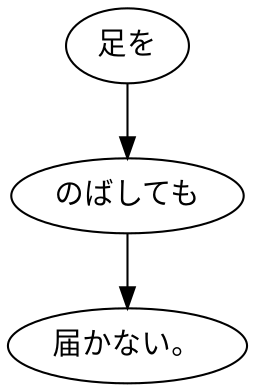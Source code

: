 digraph graph9177 {
	node0 [label="足を"];
	node1 [label="のばしても"];
	node2 [label="届かない。"];
	node0 -> node1;
	node1 -> node2;
}

